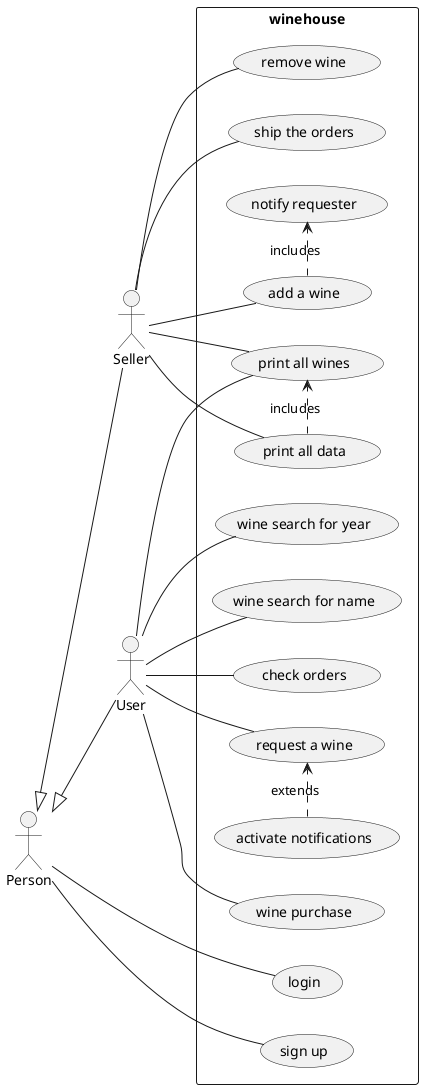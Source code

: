@startuml
left to right direction
skinparam packageStyle rectangle
actor Seller
actor User
actor Person 
Person <|-- Seller
Person <|-- User
rectangle winehouse {
    Person -- (login)
    Person -- (sign up)
    User -- (wine purchase)
    User -- (wine search for year)
    User -- (wine search for name)
    User -- (check orders)
    User -- (request a wine)
    User -- (print all wines)
    Seller -- (print all wines)
    Seller -- (add a wine)
    (add a wine) .> (notify requester) : includes
    Seller -- (remove wine)
    Seller -- (print all data)
    Seller -- (ship the orders)
    (activate notifications) .> (request a wine) : extends
    (print all data) .> (print all wines) : includes
}
@enduml